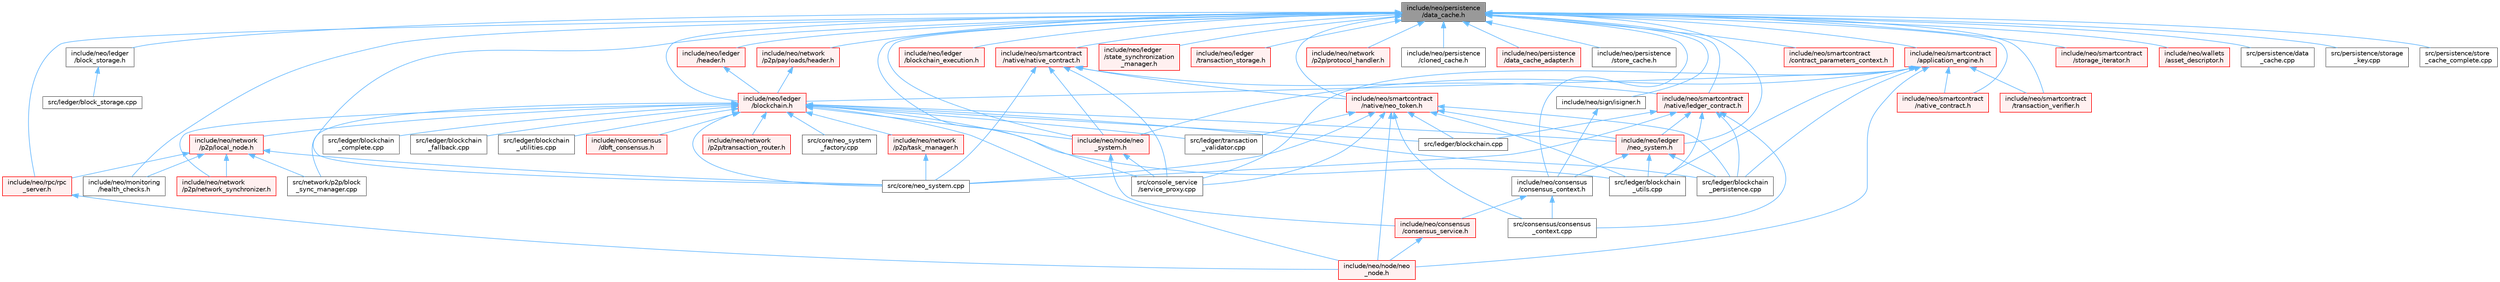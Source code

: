 digraph "include/neo/persistence/data_cache.h"
{
 // LATEX_PDF_SIZE
  bgcolor="transparent";
  edge [fontname=Helvetica,fontsize=10,labelfontname=Helvetica,labelfontsize=10];
  node [fontname=Helvetica,fontsize=10,shape=box,height=0.2,width=0.4];
  Node1 [id="Node000001",label="include/neo/persistence\l/data_cache.h",height=0.2,width=0.4,color="gray40", fillcolor="grey60", style="filled", fontcolor="black",tooltip=" "];
  Node1 -> Node2 [id="edge1_Node000001_Node000002",dir="back",color="steelblue1",style="solid",tooltip=" "];
  Node2 [id="Node000002",label="include/neo/consensus\l/consensus_context.h",height=0.2,width=0.4,color="grey40", fillcolor="white", style="filled",URL="$consensus__context_8h.html",tooltip=" "];
  Node2 -> Node3 [id="edge2_Node000002_Node000003",dir="back",color="steelblue1",style="solid",tooltip=" "];
  Node3 [id="Node000003",label="include/neo/consensus\l/consensus_service.h",height=0.2,width=0.4,color="red", fillcolor="#FFF0F0", style="filled",URL="$consensus__service_8h.html",tooltip=" "];
  Node3 -> Node4 [id="edge3_Node000003_Node000004",dir="back",color="steelblue1",style="solid",tooltip=" "];
  Node4 [id="Node000004",label="include/neo/node/neo\l_node.h",height=0.2,width=0.4,color="red", fillcolor="#FFF0F0", style="filled",URL="$neo__node_8h.html",tooltip=" "];
  Node2 -> Node17 [id="edge4_Node000002_Node000017",dir="back",color="steelblue1",style="solid",tooltip=" "];
  Node17 [id="Node000017",label="src/consensus/consensus\l_context.cpp",height=0.2,width=0.4,color="grey40", fillcolor="white", style="filled",URL="$consensus__context_8cpp.html",tooltip=" "];
  Node1 -> Node18 [id="edge5_Node000001_Node000018",dir="back",color="steelblue1",style="solid",tooltip=" "];
  Node18 [id="Node000018",label="include/neo/ledger\l/block_storage.h",height=0.2,width=0.4,color="grey40", fillcolor="white", style="filled",URL="$block__storage_8h.html",tooltip=" "];
  Node18 -> Node19 [id="edge6_Node000018_Node000019",dir="back",color="steelblue1",style="solid",tooltip=" "];
  Node19 [id="Node000019",label="src/ledger/block_storage.cpp",height=0.2,width=0.4,color="grey40", fillcolor="white", style="filled",URL="$block__storage_8cpp.html",tooltip=" "];
  Node1 -> Node20 [id="edge7_Node000001_Node000020",dir="back",color="steelblue1",style="solid",tooltip=" "];
  Node20 [id="Node000020",label="include/neo/ledger\l/blockchain.h",height=0.2,width=0.4,color="red", fillcolor="#FFF0F0", style="filled",URL="$blockchain_8h.html",tooltip=" "];
  Node20 -> Node21 [id="edge8_Node000020_Node000021",dir="back",color="steelblue1",style="solid",tooltip=" "];
  Node21 [id="Node000021",label="include/neo/consensus\l/dbft_consensus.h",height=0.2,width=0.4,color="red", fillcolor="#FFF0F0", style="filled",URL="$dbft__consensus_8h.html",tooltip=" "];
  Node20 -> Node23 [id="edge9_Node000020_Node000023",dir="back",color="steelblue1",style="solid",tooltip=" "];
  Node23 [id="Node000023",label="include/neo/ledger\l/neo_system.h",height=0.2,width=0.4,color="red", fillcolor="#FFF0F0", style="filled",URL="$ledger_2neo__system_8h.html",tooltip=" "];
  Node23 -> Node2 [id="edge10_Node000023_Node000002",dir="back",color="steelblue1",style="solid",tooltip=" "];
  Node23 -> Node24 [id="edge11_Node000023_Node000024",dir="back",color="steelblue1",style="solid",tooltip=" "];
  Node24 [id="Node000024",label="src/ledger/blockchain\l_persistence.cpp",height=0.2,width=0.4,color="grey40", fillcolor="white", style="filled",URL="$blockchain__persistence_8cpp.html",tooltip=" "];
  Node23 -> Node25 [id="edge12_Node000023_Node000025",dir="back",color="steelblue1",style="solid",tooltip=" "];
  Node25 [id="Node000025",label="src/ledger/blockchain\l_utils.cpp",height=0.2,width=0.4,color="grey40", fillcolor="white", style="filled",URL="$blockchain__utils_8cpp.html",tooltip=" "];
  Node20 -> Node27 [id="edge13_Node000020_Node000027",dir="back",color="steelblue1",style="solid",tooltip=" "];
  Node27 [id="Node000027",label="include/neo/network\l/p2p/local_node.h",height=0.2,width=0.4,color="red", fillcolor="#FFF0F0", style="filled",URL="$local__node_8h.html",tooltip=" "];
  Node27 -> Node28 [id="edge14_Node000027_Node000028",dir="back",color="steelblue1",style="solid",tooltip=" "];
  Node28 [id="Node000028",label="include/neo/monitoring\l/health_checks.h",height=0.2,width=0.4,color="grey40", fillcolor="white", style="filled",URL="$health__checks_8h.html",tooltip=" "];
  Node27 -> Node29 [id="edge15_Node000027_Node000029",dir="back",color="steelblue1",style="solid",tooltip=" "];
  Node29 [id="Node000029",label="include/neo/network\l/p2p/network_synchronizer.h",height=0.2,width=0.4,color="red", fillcolor="#FFF0F0", style="filled",URL="$network__synchronizer_8h.html",tooltip=" "];
  Node27 -> Node31 [id="edge16_Node000027_Node000031",dir="back",color="steelblue1",style="solid",tooltip=" "];
  Node31 [id="Node000031",label="include/neo/rpc/rpc\l_server.h",height=0.2,width=0.4,color="red", fillcolor="#FFF0F0", style="filled",URL="$rpc__server_8h.html",tooltip=" "];
  Node31 -> Node4 [id="edge17_Node000031_Node000004",dir="back",color="steelblue1",style="solid",tooltip=" "];
  Node27 -> Node67 [id="edge18_Node000027_Node000067",dir="back",color="steelblue1",style="solid",tooltip=" "];
  Node67 [id="Node000067",label="src/core/neo_system.cpp",height=0.2,width=0.4,color="grey40", fillcolor="white", style="filled",URL="$core_2neo__system_8cpp.html",tooltip=" "];
  Node27 -> Node79 [id="edge19_Node000027_Node000079",dir="back",color="steelblue1",style="solid",tooltip=" "];
  Node79 [id="Node000079",label="src/network/p2p/block\l_sync_manager.cpp",height=0.2,width=0.4,color="grey40", fillcolor="white", style="filled",URL="$block__sync__manager_8cpp.html",tooltip=" "];
  Node20 -> Node29 [id="edge20_Node000020_Node000029",dir="back",color="steelblue1",style="solid",tooltip=" "];
  Node20 -> Node85 [id="edge21_Node000020_Node000085",dir="back",color="steelblue1",style="solid",tooltip=" "];
  Node85 [id="Node000085",label="include/neo/network\l/p2p/task_manager.h",height=0.2,width=0.4,color="red", fillcolor="#FFF0F0", style="filled",URL="$task__manager_8h.html",tooltip=" "];
  Node85 -> Node67 [id="edge22_Node000085_Node000067",dir="back",color="steelblue1",style="solid",tooltip=" "];
  Node20 -> Node87 [id="edge23_Node000020_Node000087",dir="back",color="steelblue1",style="solid",tooltip=" "];
  Node87 [id="Node000087",label="include/neo/network\l/p2p/transaction_router.h",height=0.2,width=0.4,color="red", fillcolor="#FFF0F0", style="filled",URL="$transaction__router_8h.html",tooltip=" "];
  Node20 -> Node4 [id="edge24_Node000020_Node000004",dir="back",color="steelblue1",style="solid",tooltip=" "];
  Node20 -> Node89 [id="edge25_Node000020_Node000089",dir="back",color="steelblue1",style="solid",tooltip=" "];
  Node89 [id="Node000089",label="include/neo/node/neo\l_system.h",height=0.2,width=0.4,color="red", fillcolor="#FFF0F0", style="filled",URL="$node_2neo__system_8h.html",tooltip=" "];
  Node89 -> Node3 [id="edge26_Node000089_Node000003",dir="back",color="steelblue1",style="solid",tooltip=" "];
  Node89 -> Node93 [id="edge27_Node000089_Node000093",dir="back",color="steelblue1",style="solid",tooltip=" "];
  Node93 [id="Node000093",label="src/console_service\l/service_proxy.cpp",height=0.2,width=0.4,color="grey40", fillcolor="white", style="filled",URL="$service__proxy_8cpp.html",tooltip=" "];
  Node20 -> Node67 [id="edge28_Node000020_Node000067",dir="back",color="steelblue1",style="solid",tooltip=" "];
  Node20 -> Node96 [id="edge29_Node000020_Node000096",dir="back",color="steelblue1",style="solid",tooltip=" "];
  Node96 [id="Node000096",label="src/core/neo_system\l_factory.cpp",height=0.2,width=0.4,color="grey40", fillcolor="white", style="filled",URL="$neo__system__factory_8cpp.html",tooltip=" "];
  Node20 -> Node97 [id="edge30_Node000020_Node000097",dir="back",color="steelblue1",style="solid",tooltip=" "];
  Node97 [id="Node000097",label="src/ledger/blockchain.cpp",height=0.2,width=0.4,color="grey40", fillcolor="white", style="filled",URL="$blockchain_8cpp.html",tooltip=" "];
  Node20 -> Node98 [id="edge31_Node000020_Node000098",dir="back",color="steelblue1",style="solid",tooltip=" "];
  Node98 [id="Node000098",label="src/ledger/blockchain\l_complete.cpp",height=0.2,width=0.4,color="grey40", fillcolor="white", style="filled",URL="$blockchain__complete_8cpp.html",tooltip=" "];
  Node20 -> Node99 [id="edge32_Node000020_Node000099",dir="back",color="steelblue1",style="solid",tooltip=" "];
  Node99 [id="Node000099",label="src/ledger/blockchain\l_fallback.cpp",height=0.2,width=0.4,color="grey40", fillcolor="white", style="filled",URL="$blockchain__fallback_8cpp.html",tooltip=" "];
  Node20 -> Node24 [id="edge33_Node000020_Node000024",dir="back",color="steelblue1",style="solid",tooltip=" "];
  Node20 -> Node100 [id="edge34_Node000020_Node000100",dir="back",color="steelblue1",style="solid",tooltip=" "];
  Node100 [id="Node000100",label="src/ledger/blockchain\l_utilities.cpp",height=0.2,width=0.4,color="grey40", fillcolor="white", style="filled",URL="$blockchain__utilities_8cpp.html",tooltip=" "];
  Node20 -> Node25 [id="edge35_Node000020_Node000025",dir="back",color="steelblue1",style="solid",tooltip=" "];
  Node20 -> Node101 [id="edge36_Node000020_Node000101",dir="back",color="steelblue1",style="solid",tooltip=" "];
  Node101 [id="Node000101",label="src/ledger/transaction\l_validator.cpp",height=0.2,width=0.4,color="grey40", fillcolor="white", style="filled",URL="$transaction__validator_8cpp.html",tooltip=" "];
  Node20 -> Node79 [id="edge37_Node000020_Node000079",dir="back",color="steelblue1",style="solid",tooltip=" "];
  Node1 -> Node102 [id="edge38_Node000001_Node000102",dir="back",color="steelblue1",style="solid",tooltip=" "];
  Node102 [id="Node000102",label="include/neo/ledger\l/blockchain_execution.h",height=0.2,width=0.4,color="red", fillcolor="#FFF0F0", style="filled",URL="$blockchain__execution_8h.html",tooltip=" "];
  Node1 -> Node104 [id="edge39_Node000001_Node000104",dir="back",color="steelblue1",style="solid",tooltip=" "];
  Node104 [id="Node000104",label="include/neo/ledger\l/header.h",height=0.2,width=0.4,color="red", fillcolor="#FFF0F0", style="filled",URL="$ledger_2header_8h.html",tooltip=" "];
  Node104 -> Node20 [id="edge40_Node000104_Node000020",dir="back",color="steelblue1",style="solid",tooltip=" "];
  Node1 -> Node23 [id="edge41_Node000001_Node000023",dir="back",color="steelblue1",style="solid",tooltip=" "];
  Node1 -> Node110 [id="edge42_Node000001_Node000110",dir="back",color="steelblue1",style="solid",tooltip=" "];
  Node110 [id="Node000110",label="include/neo/ledger\l/state_synchronization\l_manager.h",height=0.2,width=0.4,color="red", fillcolor="#FFF0F0", style="filled",URL="$state__synchronization__manager_8h.html",tooltip=" "];
  Node1 -> Node112 [id="edge43_Node000001_Node000112",dir="back",color="steelblue1",style="solid",tooltip=" "];
  Node112 [id="Node000112",label="include/neo/ledger\l/transaction_storage.h",height=0.2,width=0.4,color="red", fillcolor="#FFF0F0", style="filled",URL="$transaction__storage_8h.html",tooltip=" "];
  Node1 -> Node28 [id="edge44_Node000001_Node000028",dir="back",color="steelblue1",style="solid",tooltip=" "];
  Node1 -> Node114 [id="edge45_Node000001_Node000114",dir="back",color="steelblue1",style="solid",tooltip=" "];
  Node114 [id="Node000114",label="include/neo/network\l/p2p/payloads/header.h",height=0.2,width=0.4,color="red", fillcolor="#FFF0F0", style="filled",URL="$network_2p2p_2payloads_2header_8h.html",tooltip=" "];
  Node114 -> Node20 [id="edge46_Node000114_Node000020",dir="back",color="steelblue1",style="solid",tooltip=" "];
  Node1 -> Node120 [id="edge47_Node000001_Node000120",dir="back",color="steelblue1",style="solid",tooltip=" "];
  Node120 [id="Node000120",label="include/neo/network\l/p2p/protocol_handler.h",height=0.2,width=0.4,color="red", fillcolor="#FFF0F0", style="filled",URL="$protocol__handler_8h.html",tooltip=" "];
  Node1 -> Node89 [id="edge48_Node000001_Node000089",dir="back",color="steelblue1",style="solid",tooltip=" "];
  Node1 -> Node122 [id="edge49_Node000001_Node000122",dir="back",color="steelblue1",style="solid",tooltip=" "];
  Node122 [id="Node000122",label="include/neo/persistence\l/cloned_cache.h",height=0.2,width=0.4,color="grey40", fillcolor="white", style="filled",URL="$cloned__cache_8h.html",tooltip=" "];
  Node1 -> Node123 [id="edge50_Node000001_Node000123",dir="back",color="steelblue1",style="solid",tooltip=" "];
  Node123 [id="Node000123",label="include/neo/persistence\l/data_cache_adapter.h",height=0.2,width=0.4,color="red", fillcolor="#FFF0F0", style="filled",URL="$data__cache__adapter_8h.html",tooltip=" "];
  Node1 -> Node124 [id="edge51_Node000001_Node000124",dir="back",color="steelblue1",style="solid",tooltip=" "];
  Node124 [id="Node000124",label="include/neo/persistence\l/store_cache.h",height=0.2,width=0.4,color="grey40", fillcolor="white", style="filled",URL="$store__cache_8h.html",tooltip=" "];
  Node1 -> Node31 [id="edge52_Node000001_Node000031",dir="back",color="steelblue1",style="solid",tooltip=" "];
  Node1 -> Node125 [id="edge53_Node000001_Node000125",dir="back",color="steelblue1",style="solid",tooltip=" "];
  Node125 [id="Node000125",label="include/neo/sign/isigner.h",height=0.2,width=0.4,color="grey40", fillcolor="white", style="filled",URL="$isigner_8h.html",tooltip=" "];
  Node125 -> Node2 [id="edge54_Node000125_Node000002",dir="back",color="steelblue1",style="solid",tooltip=" "];
  Node1 -> Node126 [id="edge55_Node000001_Node000126",dir="back",color="steelblue1",style="solid",tooltip=" "];
  Node126 [id="Node000126",label="include/neo/smartcontract\l/application_engine.h",height=0.2,width=0.4,color="red", fillcolor="#FFF0F0", style="filled",URL="$application__engine_8h.html",tooltip=" "];
  Node126 -> Node20 [id="edge56_Node000126_Node000020",dir="back",color="steelblue1",style="solid",tooltip=" "];
  Node126 -> Node4 [id="edge57_Node000126_Node000004",dir="back",color="steelblue1",style="solid",tooltip=" "];
  Node126 -> Node89 [id="edge58_Node000126_Node000089",dir="back",color="steelblue1",style="solid",tooltip=" "];
  Node126 -> Node127 [id="edge59_Node000126_Node000127",dir="back",color="steelblue1",style="solid",tooltip=" "];
  Node127 [id="Node000127",label="include/neo/smartcontract\l/native_contract.h",height=0.2,width=0.4,color="red", fillcolor="#FFF0F0", style="filled",URL="$native__contract_8h.html",tooltip=" "];
  Node126 -> Node136 [id="edge60_Node000126_Node000136",dir="back",color="steelblue1",style="solid",tooltip=" "];
  Node136 [id="Node000136",label="include/neo/smartcontract\l/transaction_verifier.h",height=0.2,width=0.4,color="red", fillcolor="#FFF0F0", style="filled",URL="$transaction__verifier_8h.html",tooltip=" "];
  Node126 -> Node93 [id="edge61_Node000126_Node000093",dir="back",color="steelblue1",style="solid",tooltip=" "];
  Node126 -> Node24 [id="edge62_Node000126_Node000024",dir="back",color="steelblue1",style="solid",tooltip=" "];
  Node126 -> Node25 [id="edge63_Node000126_Node000025",dir="back",color="steelblue1",style="solid",tooltip=" "];
  Node1 -> Node170 [id="edge64_Node000001_Node000170",dir="back",color="steelblue1",style="solid",tooltip=" "];
  Node170 [id="Node000170",label="include/neo/smartcontract\l/contract_parameters_context.h",height=0.2,width=0.4,color="red", fillcolor="#FFF0F0", style="filled",URL="$contract__parameters__context_8h.html",tooltip=" "];
  Node1 -> Node172 [id="edge65_Node000001_Node000172",dir="back",color="steelblue1",style="solid",tooltip=" "];
  Node172 [id="Node000172",label="include/neo/smartcontract\l/native/ledger_contract.h",height=0.2,width=0.4,color="red", fillcolor="#FFF0F0", style="filled",URL="$ledger__contract_8h.html",tooltip=" "];
  Node172 -> Node23 [id="edge66_Node000172_Node000023",dir="back",color="steelblue1",style="solid",tooltip=" "];
  Node172 -> Node17 [id="edge67_Node000172_Node000017",dir="back",color="steelblue1",style="solid",tooltip=" "];
  Node172 -> Node67 [id="edge68_Node000172_Node000067",dir="back",color="steelblue1",style="solid",tooltip=" "];
  Node172 -> Node97 [id="edge69_Node000172_Node000097",dir="back",color="steelblue1",style="solid",tooltip=" "];
  Node172 -> Node24 [id="edge70_Node000172_Node000024",dir="back",color="steelblue1",style="solid",tooltip=" "];
  Node172 -> Node25 [id="edge71_Node000172_Node000025",dir="back",color="steelblue1",style="solid",tooltip=" "];
  Node1 -> Node174 [id="edge72_Node000001_Node000174",dir="back",color="steelblue1",style="solid",tooltip=" "];
  Node174 [id="Node000174",label="include/neo/smartcontract\l/native/native_contract.h",height=0.2,width=0.4,color="red", fillcolor="#FFF0F0", style="filled",URL="$native_2native__contract_8h.html",tooltip=" "];
  Node174 -> Node89 [id="edge73_Node000174_Node000089",dir="back",color="steelblue1",style="solid",tooltip=" "];
  Node174 -> Node172 [id="edge74_Node000174_Node000172",dir="back",color="steelblue1",style="solid",tooltip=" "];
  Node174 -> Node183 [id="edge75_Node000174_Node000183",dir="back",color="steelblue1",style="solid",tooltip=" "];
  Node183 [id="Node000183",label="include/neo/smartcontract\l/native/neo_token.h",height=0.2,width=0.4,color="red", fillcolor="#FFF0F0", style="filled",URL="$neo__token_8h.html",tooltip=" "];
  Node183 -> Node23 [id="edge76_Node000183_Node000023",dir="back",color="steelblue1",style="solid",tooltip=" "];
  Node183 -> Node4 [id="edge77_Node000183_Node000004",dir="back",color="steelblue1",style="solid",tooltip=" "];
  Node183 -> Node17 [id="edge78_Node000183_Node000017",dir="back",color="steelblue1",style="solid",tooltip=" "];
  Node183 -> Node93 [id="edge79_Node000183_Node000093",dir="back",color="steelblue1",style="solid",tooltip=" "];
  Node183 -> Node67 [id="edge80_Node000183_Node000067",dir="back",color="steelblue1",style="solid",tooltip=" "];
  Node183 -> Node97 [id="edge81_Node000183_Node000097",dir="back",color="steelblue1",style="solid",tooltip=" "];
  Node183 -> Node24 [id="edge82_Node000183_Node000024",dir="back",color="steelblue1",style="solid",tooltip=" "];
  Node183 -> Node25 [id="edge83_Node000183_Node000025",dir="back",color="steelblue1",style="solid",tooltip=" "];
  Node183 -> Node101 [id="edge84_Node000183_Node000101",dir="back",color="steelblue1",style="solid",tooltip=" "];
  Node174 -> Node93 [id="edge85_Node000174_Node000093",dir="back",color="steelblue1",style="solid",tooltip=" "];
  Node174 -> Node67 [id="edge86_Node000174_Node000067",dir="back",color="steelblue1",style="solid",tooltip=" "];
  Node1 -> Node183 [id="edge87_Node000001_Node000183",dir="back",color="steelblue1",style="solid",tooltip=" "];
  Node1 -> Node127 [id="edge88_Node000001_Node000127",dir="back",color="steelblue1",style="solid",tooltip=" "];
  Node1 -> Node198 [id="edge89_Node000001_Node000198",dir="back",color="steelblue1",style="solid",tooltip=" "];
  Node198 [id="Node000198",label="include/neo/smartcontract\l/storage_iterator.h",height=0.2,width=0.4,color="red", fillcolor="#FFF0F0", style="filled",URL="$storage__iterator_8h.html",tooltip=" "];
  Node1 -> Node136 [id="edge90_Node000001_Node000136",dir="back",color="steelblue1",style="solid",tooltip=" "];
  Node1 -> Node200 [id="edge91_Node000001_Node000200",dir="back",color="steelblue1",style="solid",tooltip=" "];
  Node200 [id="Node000200",label="include/neo/wallets\l/asset_descriptor.h",height=0.2,width=0.4,color="red", fillcolor="#FFF0F0", style="filled",URL="$asset__descriptor_8h.html",tooltip=" "];
  Node1 -> Node93 [id="edge92_Node000001_Node000093",dir="back",color="steelblue1",style="solid",tooltip=" "];
  Node1 -> Node67 [id="edge93_Node000001_Node000067",dir="back",color="steelblue1",style="solid",tooltip=" "];
  Node1 -> Node201 [id="edge94_Node000001_Node000201",dir="back",color="steelblue1",style="solid",tooltip=" "];
  Node201 [id="Node000201",label="src/persistence/data\l_cache.cpp",height=0.2,width=0.4,color="grey40", fillcolor="white", style="filled",URL="$data__cache_8cpp.html",tooltip=" "];
  Node1 -> Node176 [id="edge95_Node000001_Node000176",dir="back",color="steelblue1",style="solid",tooltip=" "];
  Node176 [id="Node000176",label="src/persistence/storage\l_key.cpp",height=0.2,width=0.4,color="grey40", fillcolor="white", style="filled",URL="$storage__key_8cpp.html",tooltip=" "];
  Node1 -> Node202 [id="edge96_Node000001_Node000202",dir="back",color="steelblue1",style="solid",tooltip=" "];
  Node202 [id="Node000202",label="src/persistence/store\l_cache_complete.cpp",height=0.2,width=0.4,color="grey40", fillcolor="white", style="filled",URL="$store__cache__complete_8cpp.html",tooltip=" "];
}
